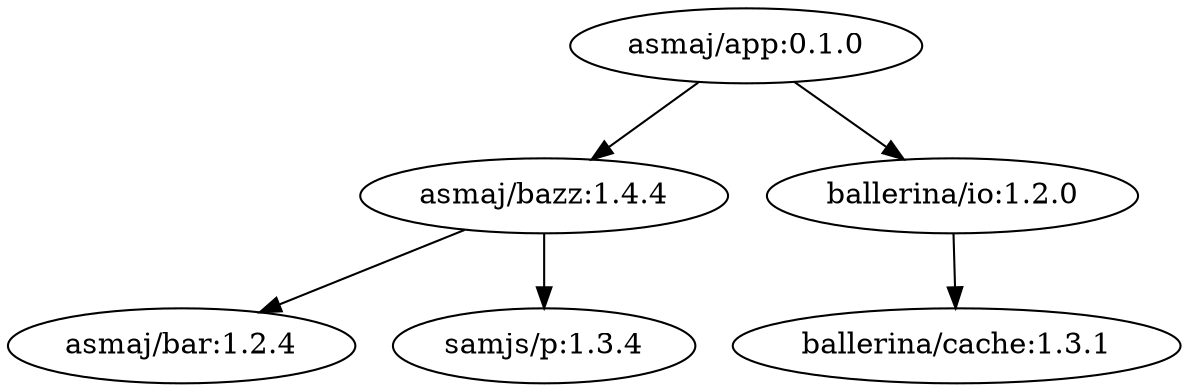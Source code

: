 digraph "example1" {
    "asmaj/app:0.1.0" -> "asmaj/bazz:1.4.4"
    "asmaj/app:0.1.0" -> "ballerina/io:1.2.0"
    "ballerina/io:1.2.0" -> "ballerina/cache:1.3.1"
    "asmaj/bazz:1.4.4" -> "asmaj/bar:1.2.4"
    "asmaj/bazz:1.4.4" -> "samjs/p:1.3.4"

    // Errors
    "asmaj/bar:1.2.4" [error = true]
}

